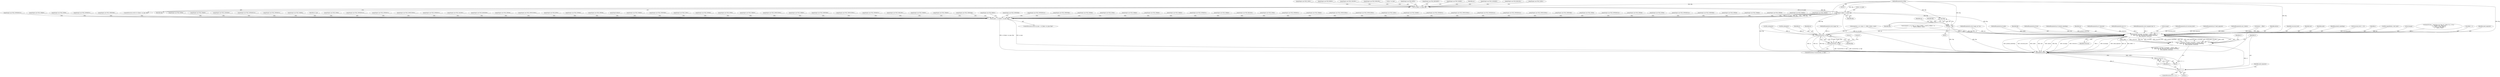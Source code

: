 digraph "0_file_4a284c89d6ef11aca34da65da7d673050a5ea320_4@pointer" {
"1000238" [label="(Call,cvt_flip(m->in_type, flip))"];
"1000111" [label="(MethodParameterIn,int flip)"];
"1000425" [label="(Call,cvt_flip(m->in_type, flip))"];
"1000423" [label="(Call,in_type = cvt_flip(m->in_type, flip))"];
"1001688" [label="(Call,!flip)"];
"1001686" [label="(Call,flip = !flip)"];
"1001724" [label="(Call,match(ms, ml.magic, ml.nmagic, s, nbytes, offset + o,\n\t\t    mode, text, flip, recursion_level, printed_something,\n\t\t    need_separator, returnval))"];
"1001722" [label="(Call,rv = match(ms, ml.magic, ml.nmagic, s, nbytes, offset + o,\n\t\t    mode, text, flip, recursion_level, printed_something,\n\t\t    need_separator, returnval))"];
"1001745" [label="(Call,rv != 1)"];
"1001752" [label="(Return,return rv;)"];
"1001776" [label="(Call,mconvert(ms, m, flip))"];
"1001775" [label="(Call,!mconvert(ms, m, flip))"];
"1000948" [label="(JumpTarget,case FILE_OPMODULO:)"];
"1000296" [label="(JumpTarget,case FILE_LONG:)"];
"1001159" [label="(JumpTarget,case FILE_OPADD:)"];
"1000906" [label="(JumpTarget,case FILE_OPOR:)"];
"1000797" [label="(JumpTarget,case FILE_OPMINUS:)"];
"1000612" [label="(JumpTarget,case FILE_OPDIVIDE:)"];
"1001688" [label="(Call,!flip)"];
"1001693" [label="(Identifier,ms)"];
"1001740" [label="(Identifier,recursion_level)"];
"1000304" [label="(JumpTarget,case FILE_BEID3:)"];
"1001738" [label="(Identifier,text)"];
"1001737" [label="(Identifier,mode)"];
"1001741" [label="(Identifier,printed_something)"];
"1000145" [label="(Call,recursion_level >= 20)"];
"1001732" [label="(Identifier,s)"];
"1001783" [label="(Literal,1)"];
"1001026" [label="(JumpTarget,case FILE_OPOR:)"];
"1000591" [label="(JumpTarget,case FILE_OPADD:)"];
"1001411" [label="(Call,mcopy(ms, p, m->type, 0, s, offset, nbytes, count))"];
"1000340" [label="(JumpTarget,case FILE_LELONG:)"];
"1000640" [label="(JumpTarget,case FILE_LESHORT:)"];
"1000375" [label="(JumpTarget,case FILE_MELONG:)"];
"1000619" [label="(JumpTarget,case FILE_OPMODULO:)"];
"1001166" [label="(JumpTarget,case FILE_OPMINUS:)"];
"1001744" [label="(ControlStructure,if (rv != 1))"];
"1000237" [label="(ControlStructure,switch (cvt_flip(m->in_type, flip)))"];
"1001692" [label="(Call,file_magicfind(ms, sbuf, &ml))"];
"1000570" [label="(JumpTarget,case FILE_OPAND:)"];
"1000424" [label="(Identifier,in_type)"];
"1000429" [label="(Identifier,flip)"];
"1000577" [label="(JumpTarget,case FILE_OPOR:)"];
"1001187" [label="(JumpTarget,case FILE_OPMODULO:)"];
"1001262" [label="(JumpTarget,case FILE_OPMINUS:)"];
"1000708" [label="(JumpTarget,case FILE_OPMULTIPLY:)"];
"1001729" [label="(Call,ml.nmagic)"];
"1000485" [label="(JumpTarget,case FILE_OPMINUS:)"];
"1000969" [label="(JumpTarget,case FILE_LELONG:)"];
"1000238" [label="(Call,cvt_flip(m->in_type, flip))"];
"1001779" [label="(Identifier,flip)"];
"1000426" [label="(Call,m->in_type)"];
"1001781" [label="(Literal,0)"];
"1000239" [label="(Call,m->in_type)"];
"1001450" [label="(Call,file_mdump(m))"];
"1000244" [label="(JumpTarget,case FILE_BYTE:)"];
"1000258" [label="(JumpTarget,case FILE_BESHORT:)"];
"1000537" [label="(JumpTarget,case FILE_BESHORT:)"];
"1000251" [label="(JumpTarget,case FILE_SHORT:)"];
"1000193" [label="(Call,fprintf(stderr, \"mget(type=%d, flag=%x, offset=%u, o=%zu, \"\n\t\t    \"nbytes=%zu, count=%u)\n\", m->type, m->flag, offset, o,\n\t\t    nbytes, count))"];
"1000779" [label="(JumpTarget,case FILE_OPXOR:)"];
"1001724" [label="(Call,match(ms, ml.magic, ml.nmagic, s, nbytes, offset + o,\n\t\t    mode, text, flip, recursion_level, printed_something,\n\t\t    need_separator, returnval))"];
"1000414" [label="(Identifier,ms)"];
"1001271" [label="(JumpTarget,case FILE_OPMULTIPLY:)"];
"1000431" [label="(JumpTarget,case FILE_BYTE:)"];
"1000913" [label="(JumpTarget,case FILE_OPXOR:)"];
"1000584" [label="(JumpTarget,case FILE_OPXOR:)"];
"1001314" [label="(JumpTarget,default:)"];
"1000422" [label="(ControlStructure,switch (in_type = cvt_flip(m->in_type, flip)))"];
"1001784" [label="(MethodReturn,RET)"];
"1000277" [label="(JumpTarget,case FILE_LESHORT:)"];
"1000899" [label="(JumpTarget,case FILE_OPAND:)"];
"1001180" [label="(JumpTarget,case FILE_OPDIVIDE:)"];
"1001734" [label="(Call,offset + o)"];
"1001208" [label="(JumpTarget,case FILE_LONG:)"];
"1001747" [label="(Literal,1)"];
"1000423" [label="(Call,in_type = cvt_flip(m->in_type, flip))"];
"1001753" [label="(Identifier,rv)"];
"1000467" [label="(JumpTarget,case FILE_OPXOR:)"];
"1001145" [label="(JumpTarget,case FILE_OPOR:)"];
"1000761" [label="(JumpTarget,case FILE_OPAND:)"];
"1000242" [label="(Identifier,flip)"];
"1000934" [label="(JumpTarget,case FILE_OPMULTIPLY:)"];
"1001723" [label="(Identifier,rv)"];
"1001683" [label="(Block,)"];
"1000476" [label="(JumpTarget,case FILE_OPADD:)"];
"1000941" [label="(JumpTarget,case FILE_OPDIVIDE:)"];
"1000425" [label="(Call,cvt_flip(m->in_type, flip))"];
"1000215" [label="(Call,file_mdump(m))"];
"1000605" [label="(JumpTarget,case FILE_OPMULTIPLY:)"];
"1001047" [label="(JumpTarget,case FILE_OPMINUS:)"];
"1001089" [label="(JumpTarget,case FILE_MELONG:)"];
"1001226" [label="(JumpTarget,case FILE_OPAND:)"];
"1001019" [label="(JumpTarget,case FILE_OPAND:)"];
"1000815" [label="(JumpTarget,case FILE_OPDIVIDE:)"];
"1000850" [label="(JumpTarget,case FILE_BEID3:)"];
"1001456" [label="(Block,)"];
"1001778" [label="(Identifier,m)"];
"1001061" [label="(JumpTarget,case FILE_OPDIVIDE:)"];
"1000303" [label="(JumpTarget,case FILE_BELONG:)"];
"1000339" [label="(JumpTarget,case FILE_LEID3:)"];
"1000722" [label="(JumpTarget,case FILE_OPMODULO:)"];
"1000715" [label="(JumpTarget,case FILE_OPDIVIDE:)"];
"1001033" [label="(JumpTarget,case FILE_OPXOR:)"];
"1001235" [label="(JumpTarget,case FILE_OPOR:)"];
"1000920" [label="(JumpTarget,case FILE_OPADD:)"];
"1001742" [label="(Identifier,need_separator)"];
"1001777" [label="(Identifier,ms)"];
"1001253" [label="(JumpTarget,case FILE_OPADD:)"];
"1001746" [label="(Identifier,rv)"];
"1001745" [label="(Call,rv != 1)"];
"1001138" [label="(JumpTarget,case FILE_OPAND:)"];
"1000109" [label="(MethodParameterIn,int mode)"];
"1001739" [label="(Identifier,flip)"];
"1000110" [label="(MethodParameterIn,int text)"];
"1000927" [label="(JumpTarget,case FILE_OPMINUS:)"];
"1000113" [label="(MethodParameterIn,int *printed_something)"];
"1000694" [label="(JumpTarget,case FILE_OPADD:)"];
"1001725" [label="(Identifier,ms)"];
"1001743" [label="(Identifier,returnval)"];
"1000849" [label="(JumpTarget,case FILE_BELONG:)"];
"1000115" [label="(MethodParameterIn,int *returnval)"];
"1000458" [label="(JumpTarget,case FILE_OPOR:)"];
"1000598" [label="(JumpTarget,case FILE_OPMINUS:)"];
"1001040" [label="(JumpTarget,case FILE_OPADD:)"];
"1000107" [label="(MethodParameterIn,size_t o)"];
"1000105" [label="(MethodParameterIn,struct magic *m)"];
"1001054" [label="(JumpTarget,case FILE_OPMULTIPLY:)"];
"1001173" [label="(JumpTarget,case FILE_OPMULTIPLY:)"];
"1000970" [label="(JumpTarget,case FILE_LEID3:)"];
"1000743" [label="(JumpTarget,case FILE_SHORT:)"];
"1000701" [label="(JumpTarget,case FILE_OPMINUS:)"];
"1000104" [label="(MethodParameterIn,const unsigned char *s)"];
"1000494" [label="(JumpTarget,case FILE_OPMULTIPLY:)"];
"1001752" [label="(Return,return rv;)"];
"1001686" [label="(Call,flip = !flip)"];
"1001289" [label="(JumpTarget,case FILE_OPMODULO:)"];
"1001775" [label="(Call,!mconvert(ms, m, flip))"];
"1000824" [label="(JumpTarget,case FILE_OPMODULO:)"];
"1000806" [label="(JumpTarget,case FILE_OPMULTIPLY:)"];
"1001726" [label="(Call,ml.magic)"];
"1000503" [label="(JumpTarget,case FILE_OPDIVIDE:)"];
"1000112" [label="(MethodParameterIn,int recursion_level)"];
"1000158" [label="(Call,mcopy(ms, p, m->type, m->flag & INDIR, s, (uint32_t)(offset + o),\n\t    (uint32_t)nbytes, count))"];
"1000114" [label="(MethodParameterIn,int *need_separator)"];
"1001687" [label="(Identifier,flip)"];
"1000770" [label="(JumpTarget,case FILE_OPOR:)"];
"1000106" [label="(MethodParameterIn,size_t nbytes)"];
"1001068" [label="(JumpTarget,case FILE_OPMODULO:)"];
"1001152" [label="(JumpTarget,case FILE_OPXOR:)"];
"1001689" [label="(Identifier,flip)"];
"1000680" [label="(JumpTarget,case FILE_OPOR:)"];
"1001666" [label="(Call,nbytes < offset)"];
"1000512" [label="(JumpTarget,case FILE_OPMODULO:)"];
"1001280" [label="(JumpTarget,case FILE_OPDIVIDE:)"];
"1001774" [label="(ControlStructure,if (!mconvert(ms, m, flip)))"];
"1000103" [label="(MethodParameterIn,struct magic_set *ms)"];
"1001244" [label="(JumpTarget,case FILE_OPXOR:)"];
"1000788" [label="(JumpTarget,case FILE_OPADD:)"];
"1001733" [label="(Identifier,nbytes)"];
"1001750" [label="(Identifier,need_separator)"];
"1001776" [label="(Call,mconvert(ms, m, flip))"];
"1000687" [label="(JumpTarget,case FILE_OPXOR:)"];
"1001722" [label="(Call,rv = match(ms, ml.magic, ml.nmagic, s, nbytes, offset + o,\n\t\t    mode, text, flip, recursion_level, printed_something,\n\t\t    need_separator, returnval))"];
"1000111" [label="(MethodParameterIn,int flip)"];
"1000449" [label="(JumpTarget,case FILE_OPAND:)"];
"1000673" [label="(JumpTarget,case FILE_OPAND:)"];
"1000238" -> "1000237"  [label="AST: "];
"1000238" -> "1000242"  [label="CFG: "];
"1000239" -> "1000238"  [label="AST: "];
"1000242" -> "1000238"  [label="AST: "];
"1000244" -> "1000238"  [label="CFG: "];
"1000251" -> "1000238"  [label="CFG: "];
"1000258" -> "1000238"  [label="CFG: "];
"1000277" -> "1000238"  [label="CFG: "];
"1000296" -> "1000238"  [label="CFG: "];
"1000303" -> "1000238"  [label="CFG: "];
"1000304" -> "1000238"  [label="CFG: "];
"1000339" -> "1000238"  [label="CFG: "];
"1000340" -> "1000238"  [label="CFG: "];
"1000375" -> "1000238"  [label="CFG: "];
"1000414" -> "1000238"  [label="CFG: "];
"1000111" -> "1000238"  [label="DDG: flip"];
"1000238" -> "1000425"  [label="DDG: m->in_type"];
"1000238" -> "1000425"  [label="DDG: flip"];
"1000111" -> "1000102"  [label="AST: "];
"1000111" -> "1001784"  [label="DDG: flip"];
"1000111" -> "1000425"  [label="DDG: flip"];
"1000111" -> "1001686"  [label="DDG: flip"];
"1000111" -> "1001688"  [label="DDG: flip"];
"1000111" -> "1001724"  [label="DDG: flip"];
"1000111" -> "1001776"  [label="DDG: flip"];
"1000425" -> "1000423"  [label="AST: "];
"1000425" -> "1000429"  [label="CFG: "];
"1000426" -> "1000425"  [label="AST: "];
"1000429" -> "1000425"  [label="AST: "];
"1000423" -> "1000425"  [label="CFG: "];
"1000425" -> "1001784"  [label="DDG: m->in_type"];
"1000425" -> "1001784"  [label="DDG: flip"];
"1000425" -> "1000423"  [label="DDG: m->in_type"];
"1000425" -> "1000423"  [label="DDG: flip"];
"1000425" -> "1001688"  [label="DDG: flip"];
"1000425" -> "1001724"  [label="DDG: flip"];
"1000425" -> "1001776"  [label="DDG: flip"];
"1000423" -> "1000422"  [label="AST: "];
"1000424" -> "1000423"  [label="AST: "];
"1000431" -> "1000423"  [label="CFG: "];
"1000449" -> "1000423"  [label="CFG: "];
"1000458" -> "1000423"  [label="CFG: "];
"1000467" -> "1000423"  [label="CFG: "];
"1000476" -> "1000423"  [label="CFG: "];
"1000485" -> "1000423"  [label="CFG: "];
"1000494" -> "1000423"  [label="CFG: "];
"1000503" -> "1000423"  [label="CFG: "];
"1000512" -> "1000423"  [label="CFG: "];
"1000537" -> "1000423"  [label="CFG: "];
"1000570" -> "1000423"  [label="CFG: "];
"1000577" -> "1000423"  [label="CFG: "];
"1000584" -> "1000423"  [label="CFG: "];
"1000591" -> "1000423"  [label="CFG: "];
"1000598" -> "1000423"  [label="CFG: "];
"1000605" -> "1000423"  [label="CFG: "];
"1000612" -> "1000423"  [label="CFG: "];
"1000619" -> "1000423"  [label="CFG: "];
"1000640" -> "1000423"  [label="CFG: "];
"1000673" -> "1000423"  [label="CFG: "];
"1000680" -> "1000423"  [label="CFG: "];
"1000687" -> "1000423"  [label="CFG: "];
"1000694" -> "1000423"  [label="CFG: "];
"1000701" -> "1000423"  [label="CFG: "];
"1000708" -> "1000423"  [label="CFG: "];
"1000715" -> "1000423"  [label="CFG: "];
"1000722" -> "1000423"  [label="CFG: "];
"1000743" -> "1000423"  [label="CFG: "];
"1000761" -> "1000423"  [label="CFG: "];
"1000770" -> "1000423"  [label="CFG: "];
"1000779" -> "1000423"  [label="CFG: "];
"1000788" -> "1000423"  [label="CFG: "];
"1000797" -> "1000423"  [label="CFG: "];
"1000806" -> "1000423"  [label="CFG: "];
"1000815" -> "1000423"  [label="CFG: "];
"1000824" -> "1000423"  [label="CFG: "];
"1000849" -> "1000423"  [label="CFG: "];
"1000850" -> "1000423"  [label="CFG: "];
"1000899" -> "1000423"  [label="CFG: "];
"1000906" -> "1000423"  [label="CFG: "];
"1000913" -> "1000423"  [label="CFG: "];
"1000920" -> "1000423"  [label="CFG: "];
"1000927" -> "1000423"  [label="CFG: "];
"1000934" -> "1000423"  [label="CFG: "];
"1000941" -> "1000423"  [label="CFG: "];
"1000948" -> "1000423"  [label="CFG: "];
"1000969" -> "1000423"  [label="CFG: "];
"1000970" -> "1000423"  [label="CFG: "];
"1001019" -> "1000423"  [label="CFG: "];
"1001026" -> "1000423"  [label="CFG: "];
"1001033" -> "1000423"  [label="CFG: "];
"1001040" -> "1000423"  [label="CFG: "];
"1001047" -> "1000423"  [label="CFG: "];
"1001054" -> "1000423"  [label="CFG: "];
"1001061" -> "1000423"  [label="CFG: "];
"1001068" -> "1000423"  [label="CFG: "];
"1001089" -> "1000423"  [label="CFG: "];
"1001138" -> "1000423"  [label="CFG: "];
"1001145" -> "1000423"  [label="CFG: "];
"1001152" -> "1000423"  [label="CFG: "];
"1001159" -> "1000423"  [label="CFG: "];
"1001166" -> "1000423"  [label="CFG: "];
"1001173" -> "1000423"  [label="CFG: "];
"1001180" -> "1000423"  [label="CFG: "];
"1001187" -> "1000423"  [label="CFG: "];
"1001208" -> "1000423"  [label="CFG: "];
"1001226" -> "1000423"  [label="CFG: "];
"1001235" -> "1000423"  [label="CFG: "];
"1001244" -> "1000423"  [label="CFG: "];
"1001253" -> "1000423"  [label="CFG: "];
"1001262" -> "1000423"  [label="CFG: "];
"1001271" -> "1000423"  [label="CFG: "];
"1001280" -> "1000423"  [label="CFG: "];
"1001289" -> "1000423"  [label="CFG: "];
"1001314" -> "1000423"  [label="CFG: "];
"1000423" -> "1001784"  [label="DDG: cvt_flip(m->in_type, flip)"];
"1000423" -> "1001784"  [label="DDG: in_type"];
"1001688" -> "1001686"  [label="AST: "];
"1001688" -> "1001689"  [label="CFG: "];
"1001689" -> "1001688"  [label="AST: "];
"1001686" -> "1001688"  [label="CFG: "];
"1001688" -> "1001686"  [label="DDG: flip"];
"1001686" -> "1001683"  [label="AST: "];
"1001687" -> "1001686"  [label="AST: "];
"1001693" -> "1001686"  [label="CFG: "];
"1001686" -> "1001784"  [label="DDG: !flip"];
"1001686" -> "1001784"  [label="DDG: flip"];
"1001686" -> "1001724"  [label="DDG: flip"];
"1001724" -> "1001722"  [label="AST: "];
"1001724" -> "1001743"  [label="CFG: "];
"1001725" -> "1001724"  [label="AST: "];
"1001726" -> "1001724"  [label="AST: "];
"1001729" -> "1001724"  [label="AST: "];
"1001732" -> "1001724"  [label="AST: "];
"1001733" -> "1001724"  [label="AST: "];
"1001734" -> "1001724"  [label="AST: "];
"1001737" -> "1001724"  [label="AST: "];
"1001738" -> "1001724"  [label="AST: "];
"1001739" -> "1001724"  [label="AST: "];
"1001740" -> "1001724"  [label="AST: "];
"1001741" -> "1001724"  [label="AST: "];
"1001742" -> "1001724"  [label="AST: "];
"1001743" -> "1001724"  [label="AST: "];
"1001722" -> "1001724"  [label="CFG: "];
"1001724" -> "1001784"  [label="DDG: ml.magic"];
"1001724" -> "1001784"  [label="DDG: returnval"];
"1001724" -> "1001784"  [label="DDG: s"];
"1001724" -> "1001784"  [label="DDG: ml.nmagic"];
"1001724" -> "1001784"  [label="DDG: need_separator"];
"1001724" -> "1001784"  [label="DDG: ms"];
"1001724" -> "1001784"  [label="DDG: offset + o"];
"1001724" -> "1001784"  [label="DDG: printed_something"];
"1001724" -> "1001784"  [label="DDG: recursion_level"];
"1001724" -> "1001784"  [label="DDG: mode"];
"1001724" -> "1001784"  [label="DDG: text"];
"1001724" -> "1001784"  [label="DDG: nbytes"];
"1001724" -> "1001784"  [label="DDG: flip"];
"1001724" -> "1001722"  [label="DDG: offset + o"];
"1001724" -> "1001722"  [label="DDG: returnval"];
"1001724" -> "1001722"  [label="DDG: flip"];
"1001724" -> "1001722"  [label="DDG: ml.magic"];
"1001724" -> "1001722"  [label="DDG: recursion_level"];
"1001724" -> "1001722"  [label="DDG: printed_something"];
"1001724" -> "1001722"  [label="DDG: text"];
"1001724" -> "1001722"  [label="DDG: need_separator"];
"1001724" -> "1001722"  [label="DDG: ml.nmagic"];
"1001724" -> "1001722"  [label="DDG: nbytes"];
"1001724" -> "1001722"  [label="DDG: ms"];
"1001724" -> "1001722"  [label="DDG: s"];
"1001724" -> "1001722"  [label="DDG: mode"];
"1001692" -> "1001724"  [label="DDG: ms"];
"1000103" -> "1001724"  [label="DDG: ms"];
"1000158" -> "1001724"  [label="DDG: s"];
"1001411" -> "1001724"  [label="DDG: s"];
"1000104" -> "1001724"  [label="DDG: s"];
"1001666" -> "1001724"  [label="DDG: nbytes"];
"1001666" -> "1001724"  [label="DDG: offset"];
"1000106" -> "1001724"  [label="DDG: nbytes"];
"1000193" -> "1001724"  [label="DDG: o"];
"1000107" -> "1001724"  [label="DDG: o"];
"1000109" -> "1001724"  [label="DDG: mode"];
"1000110" -> "1001724"  [label="DDG: text"];
"1000145" -> "1001724"  [label="DDG: recursion_level"];
"1000112" -> "1001724"  [label="DDG: recursion_level"];
"1000113" -> "1001724"  [label="DDG: printed_something"];
"1000114" -> "1001724"  [label="DDG: need_separator"];
"1000115" -> "1001724"  [label="DDG: returnval"];
"1001722" -> "1001456"  [label="AST: "];
"1001723" -> "1001722"  [label="AST: "];
"1001746" -> "1001722"  [label="CFG: "];
"1001722" -> "1001784"  [label="DDG: match(ms, ml.magic, ml.nmagic, s, nbytes, offset + o,\n\t\t    mode, text, flip, recursion_level, printed_something,\n\t\t    need_separator, returnval)"];
"1001722" -> "1001745"  [label="DDG: rv"];
"1001745" -> "1001744"  [label="AST: "];
"1001745" -> "1001747"  [label="CFG: "];
"1001746" -> "1001745"  [label="AST: "];
"1001747" -> "1001745"  [label="AST: "];
"1001750" -> "1001745"  [label="CFG: "];
"1001753" -> "1001745"  [label="CFG: "];
"1001745" -> "1001784"  [label="DDG: rv"];
"1001745" -> "1001784"  [label="DDG: rv != 1"];
"1001745" -> "1001752"  [label="DDG: rv"];
"1001752" -> "1001456"  [label="AST: "];
"1001752" -> "1001753"  [label="CFG: "];
"1001753" -> "1001752"  [label="AST: "];
"1001784" -> "1001752"  [label="CFG: "];
"1001752" -> "1001784"  [label="DDG: <RET>"];
"1001753" -> "1001752"  [label="DDG: rv"];
"1001776" -> "1001775"  [label="AST: "];
"1001776" -> "1001779"  [label="CFG: "];
"1001777" -> "1001776"  [label="AST: "];
"1001778" -> "1001776"  [label="AST: "];
"1001779" -> "1001776"  [label="AST: "];
"1001775" -> "1001776"  [label="CFG: "];
"1001776" -> "1001784"  [label="DDG: m"];
"1001776" -> "1001784"  [label="DDG: ms"];
"1001776" -> "1001784"  [label="DDG: flip"];
"1001776" -> "1001775"  [label="DDG: ms"];
"1001776" -> "1001775"  [label="DDG: m"];
"1001776" -> "1001775"  [label="DDG: flip"];
"1000158" -> "1001776"  [label="DDG: ms"];
"1001411" -> "1001776"  [label="DDG: ms"];
"1000103" -> "1001776"  [label="DDG: ms"];
"1001450" -> "1001776"  [label="DDG: m"];
"1000215" -> "1001776"  [label="DDG: m"];
"1000105" -> "1001776"  [label="DDG: m"];
"1001775" -> "1001774"  [label="AST: "];
"1001781" -> "1001775"  [label="CFG: "];
"1001783" -> "1001775"  [label="CFG: "];
"1001775" -> "1001784"  [label="DDG: !mconvert(ms, m, flip)"];
"1001775" -> "1001784"  [label="DDG: mconvert(ms, m, flip)"];
}
